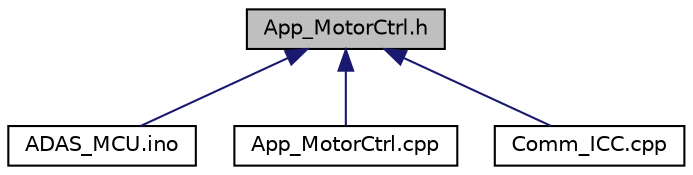 digraph "App_MotorCtrl.h"
{
 // INTERACTIVE_SVG=YES
 // LATEX_PDF_SIZE
  bgcolor="transparent";
  edge [fontname="Helvetica",fontsize="10",labelfontname="Helvetica",labelfontsize="10"];
  node [fontname="Helvetica",fontsize="10",shape=record];
  Node15 [label="App_MotorCtrl.h",height=0.2,width=0.4,color="black", fillcolor="grey75", style="filled", fontcolor="black",tooltip="Header file for motor control unit."];
  Node15 -> Node16 [dir="back",color="midnightblue",fontsize="10",style="solid"];
  Node16 [label="ADAS_MCU.ino",height=0.2,width=0.4,color="black",URL="$_a_d_a_s___m_c_u_8ino.html",tooltip="Main file for the NavU of the ADAS project."];
  Node15 -> Node17 [dir="back",color="midnightblue",fontsize="10",style="solid"];
  Node17 [label="App_MotorCtrl.cpp",height=0.2,width=0.4,color="black",URL="$_app___motor_ctrl_8cpp.html",tooltip="Application file for environmental data."];
  Node15 -> Node18 [dir="back",color="midnightblue",fontsize="10",style="solid"];
  Node18 [label="Comm_ICC.cpp",height=0.2,width=0.4,color="black",URL="$_comm___i_c_c_8cpp.html",tooltip=" "];
}
